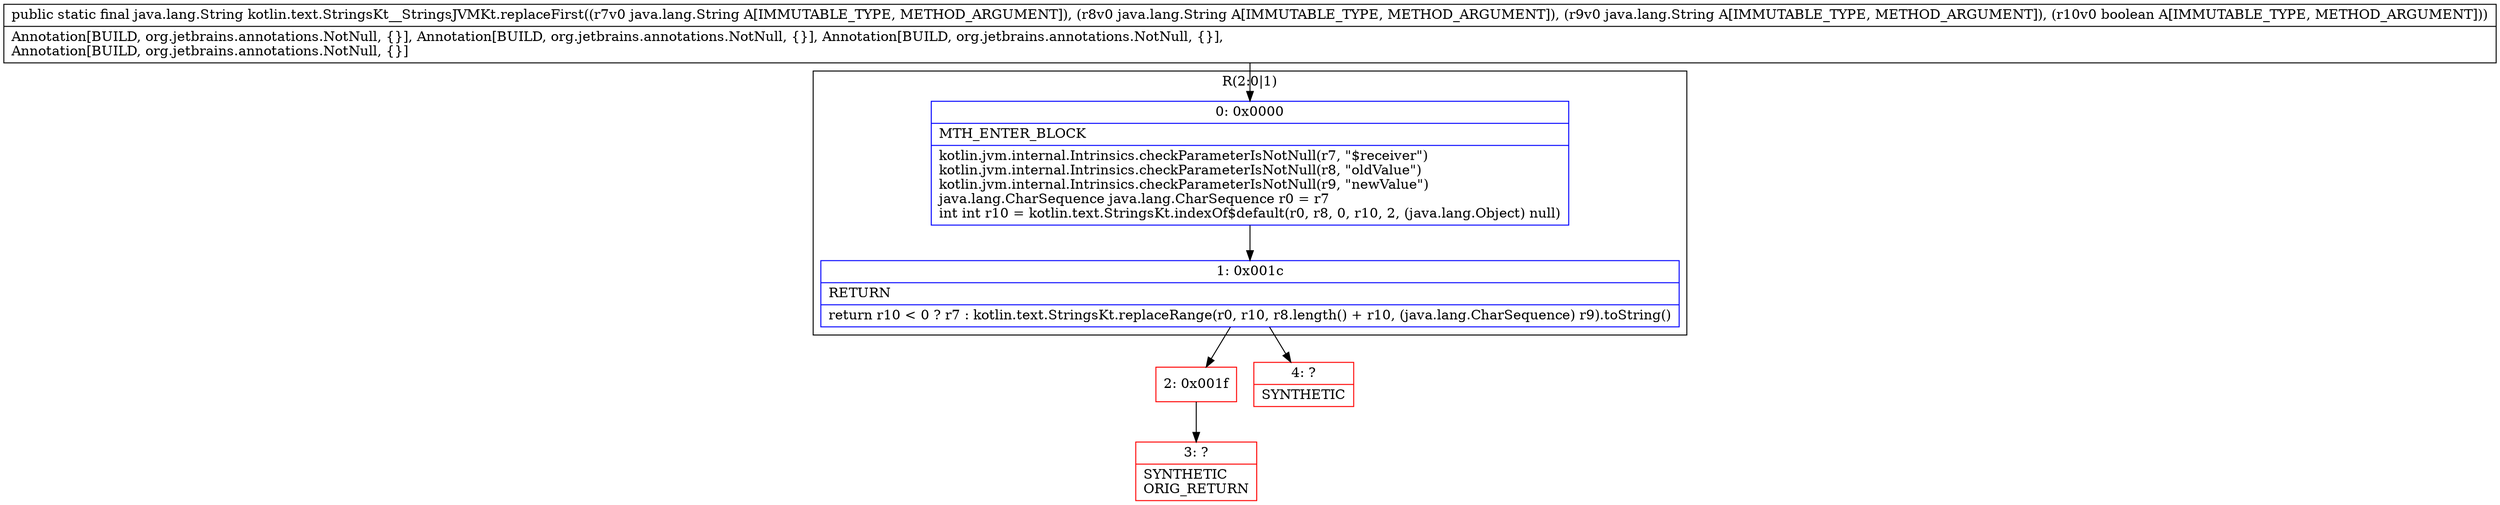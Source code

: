 digraph "CFG forkotlin.text.StringsKt__StringsJVMKt.replaceFirst(Ljava\/lang\/String;Ljava\/lang\/String;Ljava\/lang\/String;Z)Ljava\/lang\/String;" {
subgraph cluster_Region_385956807 {
label = "R(2:0|1)";
node [shape=record,color=blue];
Node_0 [shape=record,label="{0\:\ 0x0000|MTH_ENTER_BLOCK\l|kotlin.jvm.internal.Intrinsics.checkParameterIsNotNull(r7, \"$receiver\")\lkotlin.jvm.internal.Intrinsics.checkParameterIsNotNull(r8, \"oldValue\")\lkotlin.jvm.internal.Intrinsics.checkParameterIsNotNull(r9, \"newValue\")\ljava.lang.CharSequence java.lang.CharSequence r0 = r7\lint int r10 = kotlin.text.StringsKt.indexOf$default(r0, r8, 0, r10, 2, (java.lang.Object) null)\l}"];
Node_1 [shape=record,label="{1\:\ 0x001c|RETURN\l|return r10 \< 0 ? r7 : kotlin.text.StringsKt.replaceRange(r0, r10, r8.length() + r10, (java.lang.CharSequence) r9).toString()\l}"];
}
Node_2 [shape=record,color=red,label="{2\:\ 0x001f}"];
Node_3 [shape=record,color=red,label="{3\:\ ?|SYNTHETIC\lORIG_RETURN\l}"];
Node_4 [shape=record,color=red,label="{4\:\ ?|SYNTHETIC\l}"];
MethodNode[shape=record,label="{public static final java.lang.String kotlin.text.StringsKt__StringsJVMKt.replaceFirst((r7v0 java.lang.String A[IMMUTABLE_TYPE, METHOD_ARGUMENT]), (r8v0 java.lang.String A[IMMUTABLE_TYPE, METHOD_ARGUMENT]), (r9v0 java.lang.String A[IMMUTABLE_TYPE, METHOD_ARGUMENT]), (r10v0 boolean A[IMMUTABLE_TYPE, METHOD_ARGUMENT]))  | Annotation[BUILD, org.jetbrains.annotations.NotNull, \{\}], Annotation[BUILD, org.jetbrains.annotations.NotNull, \{\}], Annotation[BUILD, org.jetbrains.annotations.NotNull, \{\}], \lAnnotation[BUILD, org.jetbrains.annotations.NotNull, \{\}]\l}"];
MethodNode -> Node_0;
Node_0 -> Node_1;
Node_1 -> Node_2;
Node_1 -> Node_4;
Node_2 -> Node_3;
}

